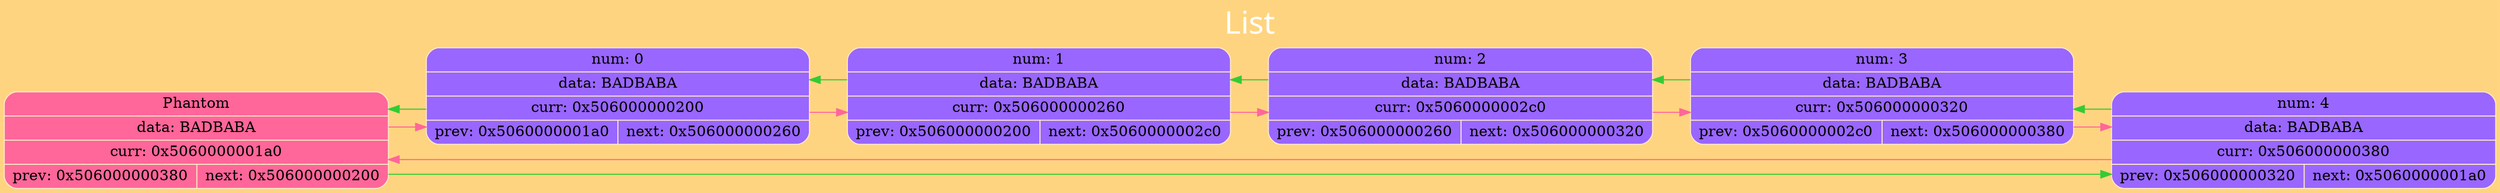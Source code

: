 digraph G
{
label="List";
 labelloc="t";
 fontsize=30
 fontname="Verdana";
 fontcolor="#FFFFFF"

rankdir=LR; splines=ortho; size="200,300"; bgcolor="#ffd480";
{ node_0x5060000001a0 [shape = record; style="rounded, filled", fillcolor="#ff6699", color="#FFE9C7", label=" { Phantom } | { data: BADBABA } | { curr: 0x5060000001a0 } | { { prev: 0x506000000380 } | { next: 0x506000000200 } }  "] 
}
node_0x506000000200 [shape = record; style="rounded, filled", fillcolor="#9966FF", color="#FFE9C7", label=" { num: 0 } | { data: BADBABA } | { curr: 0x506000000200 } | { { prev: 0x5060000001a0 } | { next: 0x506000000260 } }  "] 
node_0x506000000260 [shape = record; style="rounded, filled", fillcolor="#9966FF", color="#FFE9C7", label=" { num: 1 } | { data: BADBABA } | { curr: 0x506000000260 } | { { prev: 0x506000000200 } | { next: 0x5060000002c0 } }  "] 
node_0x5060000002c0 [shape = record; style="rounded, filled", fillcolor="#9966FF", color="#FFE9C7", label=" { num: 2 } | { data: BADBABA } | { curr: 0x5060000002c0 } | { { prev: 0x506000000260 } | { next: 0x506000000320 } }  "] 
node_0x506000000320 [shape = record; style="rounded, filled", fillcolor="#9966FF", color="#FFE9C7", label=" { num: 3 } | { data: BADBABA } | { curr: 0x506000000320 } | { { prev: 0x5060000002c0 } | { next: 0x506000000380 } }  "] 
node_0x506000000380 [shape = record; style="rounded, filled", fillcolor="#9966FF", color="#FFE9C7", label=" { num: 4 } | { data: BADBABA } | { curr: 0x506000000380 } | { { prev: 0x506000000320 } | { next: 0x5060000001a0 } }  "] 

node_0x5060000001a0 -> node_0x506000000200 [color ="#ff6699"];
node_0x5060000001a0 -> node_0x506000000380 [color ="#34cb34"];
node_0x506000000200 -> node_0x506000000260 [color ="#ff6699"];
node_0x506000000200 -> node_0x5060000001a0 [color ="#34cb34"];
node_0x506000000260 -> node_0x5060000002c0 [color ="#ff6699"];
node_0x506000000260 -> node_0x506000000200 [color ="#34cb34"];
node_0x5060000002c0 -> node_0x506000000320 [color ="#ff6699"];
node_0x5060000002c0 -> node_0x506000000260 [color ="#34cb34"];
node_0x506000000320 -> node_0x506000000380 [color ="#ff6699"];
node_0x506000000320 -> node_0x5060000002c0 [color ="#34cb34"];
node_0x506000000380 -> node_0x5060000001a0 [color ="#ff6699"];
node_0x506000000380 -> node_0x506000000320 [color ="#34cb34"];

}
